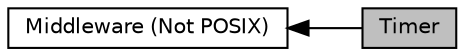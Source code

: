 digraph "Timer"
{
  edge [fontname="Helvetica",fontsize="10",labelfontname="Helvetica",labelfontsize="10"];
  node [fontname="Helvetica",fontsize="10",shape=box];
  rankdir=LR;
  Node1 [label="Timer",height=0.2,width=0.4,color="black", fillcolor="grey75", style="filled", fontcolor="black",tooltip="Timer module which allows user to start and stop a timer, returning the time elapsed in seconds betwe..."];
  Node2 [label="Middleware (Not POSIX)",height=0.2,width=0.4,color="black", fillcolor="white", style="filled",URL="$d2/dbc/group__R__SW__PKG__93__NONOS__MIDDLEWARE.html",tooltip="Middleware."];
  Node2->Node1 [shape=plaintext, dir="back", style="solid"];
}
